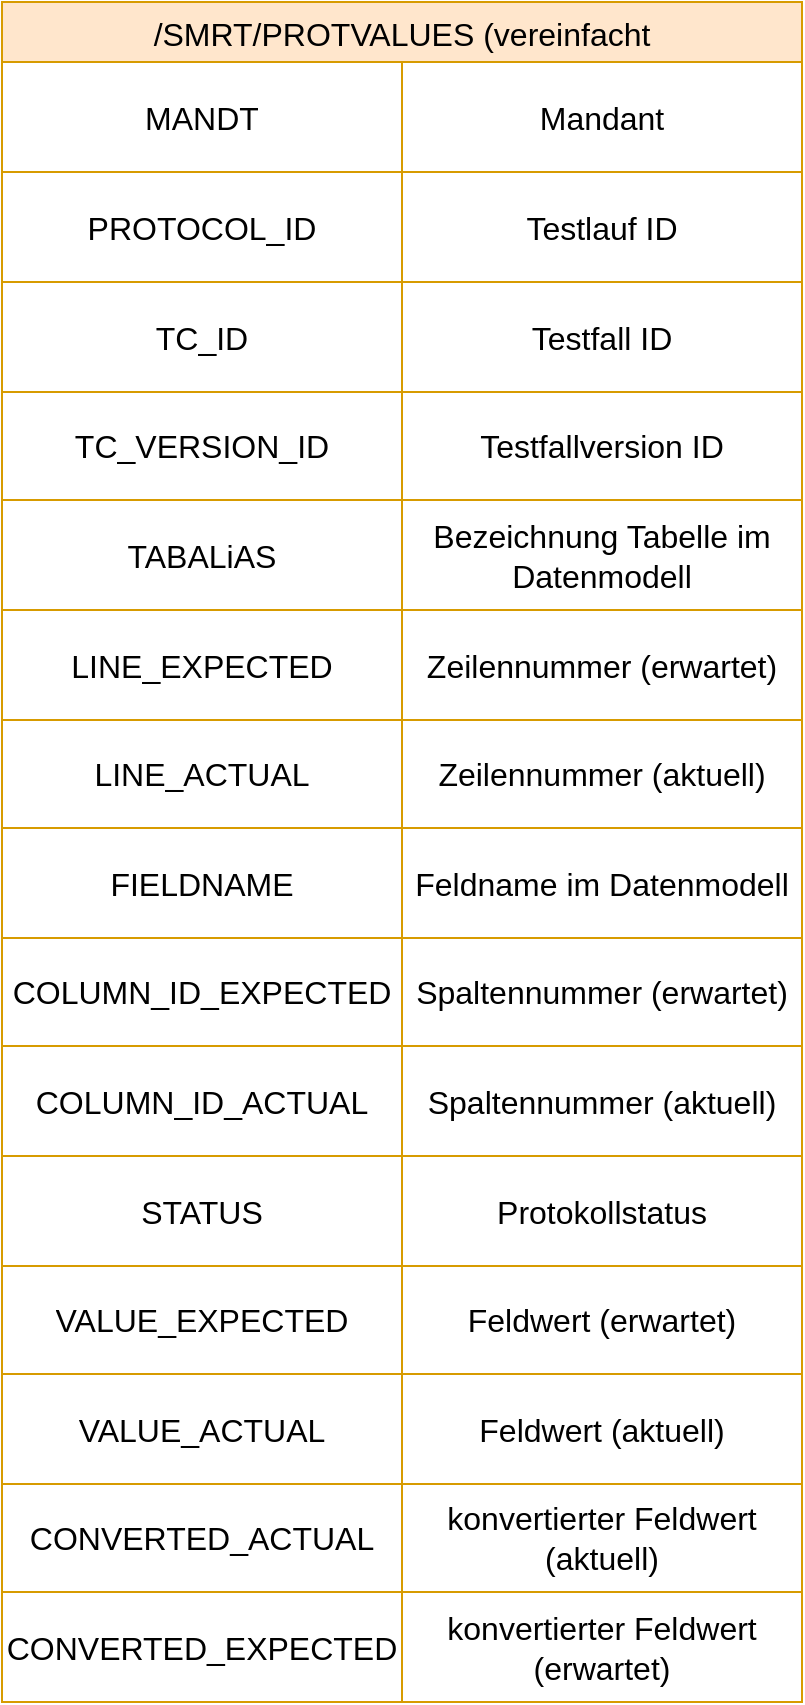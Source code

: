 <mxfile version="28.2.8">
  <diagram name="Seite-1" id="xtS-RTxyF89VJCSjxANe">
    <mxGraphModel dx="1787" dy="951" grid="1" gridSize="10" guides="1" tooltips="1" connect="1" arrows="1" fold="1" page="1" pageScale="1" pageWidth="827" pageHeight="1169" math="0" shadow="0">
      <root>
        <mxCell id="0" />
        <mxCell id="1" parent="0" />
        <mxCell id="TMRvNmBy3gaYvKD6rry--1" value="/SMRT/PROTVALUES (vereinfacht" style="shape=table;startSize=30;container=1;collapsible=0;childLayout=tableLayout;strokeColor=#d79b00;fontSize=16;fillColor=#ffe6cc;" vertex="1" parent="1">
          <mxGeometry x="90" y="80" width="400" height="850" as="geometry" />
        </mxCell>
        <mxCell id="TMRvNmBy3gaYvKD6rry--2" value="" style="shape=tableRow;horizontal=0;startSize=0;swimlaneHead=0;swimlaneBody=0;strokeColor=inherit;top=0;left=0;bottom=0;right=0;collapsible=0;dropTarget=0;fillColor=none;points=[[0,0.5],[1,0.5]];portConstraint=eastwest;fontSize=16;" vertex="1" parent="TMRvNmBy3gaYvKD6rry--1">
          <mxGeometry y="30" width="400" height="55" as="geometry" />
        </mxCell>
        <mxCell id="TMRvNmBy3gaYvKD6rry--3" value="MANDT" style="shape=partialRectangle;html=1;whiteSpace=wrap;connectable=0;strokeColor=inherit;overflow=hidden;fillColor=none;top=0;left=0;bottom=0;right=0;pointerEvents=1;fontSize=16;" vertex="1" parent="TMRvNmBy3gaYvKD6rry--2">
          <mxGeometry width="200" height="55" as="geometry">
            <mxRectangle width="200" height="55" as="alternateBounds" />
          </mxGeometry>
        </mxCell>
        <mxCell id="TMRvNmBy3gaYvKD6rry--4" value="Mandant" style="shape=partialRectangle;html=1;whiteSpace=wrap;connectable=0;strokeColor=inherit;overflow=hidden;fillColor=none;top=0;left=0;bottom=0;right=0;pointerEvents=1;fontSize=16;" vertex="1" parent="TMRvNmBy3gaYvKD6rry--2">
          <mxGeometry x="200" width="200" height="55" as="geometry">
            <mxRectangle width="200" height="55" as="alternateBounds" />
          </mxGeometry>
        </mxCell>
        <mxCell id="TMRvNmBy3gaYvKD6rry--6" value="" style="shape=tableRow;horizontal=0;startSize=0;swimlaneHead=0;swimlaneBody=0;strokeColor=inherit;top=0;left=0;bottom=0;right=0;collapsible=0;dropTarget=0;fillColor=none;points=[[0,0.5],[1,0.5]];portConstraint=eastwest;fontSize=16;" vertex="1" parent="TMRvNmBy3gaYvKD6rry--1">
          <mxGeometry y="85" width="400" height="55" as="geometry" />
        </mxCell>
        <mxCell id="TMRvNmBy3gaYvKD6rry--7" value="PROTOCOL_ID" style="shape=partialRectangle;html=1;whiteSpace=wrap;connectable=0;strokeColor=inherit;overflow=hidden;fillColor=none;top=0;left=0;bottom=0;right=0;pointerEvents=1;fontSize=16;" vertex="1" parent="TMRvNmBy3gaYvKD6rry--6">
          <mxGeometry width="200" height="55" as="geometry">
            <mxRectangle width="200" height="55" as="alternateBounds" />
          </mxGeometry>
        </mxCell>
        <mxCell id="TMRvNmBy3gaYvKD6rry--8" value="Testlauf ID" style="shape=partialRectangle;html=1;whiteSpace=wrap;connectable=0;strokeColor=inherit;overflow=hidden;fillColor=none;top=0;left=0;bottom=0;right=0;pointerEvents=1;fontSize=16;" vertex="1" parent="TMRvNmBy3gaYvKD6rry--6">
          <mxGeometry x="200" width="200" height="55" as="geometry">
            <mxRectangle width="200" height="55" as="alternateBounds" />
          </mxGeometry>
        </mxCell>
        <mxCell id="TMRvNmBy3gaYvKD6rry--10" value="" style="shape=tableRow;horizontal=0;startSize=0;swimlaneHead=0;swimlaneBody=0;strokeColor=inherit;top=0;left=0;bottom=0;right=0;collapsible=0;dropTarget=0;fillColor=none;points=[[0,0.5],[1,0.5]];portConstraint=eastwest;fontSize=16;" vertex="1" parent="TMRvNmBy3gaYvKD6rry--1">
          <mxGeometry y="140" width="400" height="55" as="geometry" />
        </mxCell>
        <mxCell id="TMRvNmBy3gaYvKD6rry--11" value="TC_ID" style="shape=partialRectangle;html=1;whiteSpace=wrap;connectable=0;strokeColor=inherit;overflow=hidden;fillColor=none;top=0;left=0;bottom=0;right=0;pointerEvents=1;fontSize=16;" vertex="1" parent="TMRvNmBy3gaYvKD6rry--10">
          <mxGeometry width="200" height="55" as="geometry">
            <mxRectangle width="200" height="55" as="alternateBounds" />
          </mxGeometry>
        </mxCell>
        <mxCell id="TMRvNmBy3gaYvKD6rry--12" value="Testfall ID" style="shape=partialRectangle;html=1;whiteSpace=wrap;connectable=0;strokeColor=inherit;overflow=hidden;fillColor=none;top=0;left=0;bottom=0;right=0;pointerEvents=1;fontSize=16;" vertex="1" parent="TMRvNmBy3gaYvKD6rry--10">
          <mxGeometry x="200" width="200" height="55" as="geometry">
            <mxRectangle width="200" height="55" as="alternateBounds" />
          </mxGeometry>
        </mxCell>
        <mxCell id="TMRvNmBy3gaYvKD6rry--14" style="shape=tableRow;horizontal=0;startSize=0;swimlaneHead=0;swimlaneBody=0;strokeColor=inherit;top=0;left=0;bottom=0;right=0;collapsible=0;dropTarget=0;fillColor=none;points=[[0,0.5],[1,0.5]];portConstraint=eastwest;fontSize=16;" vertex="1" parent="TMRvNmBy3gaYvKD6rry--1">
          <mxGeometry y="195" width="400" height="54" as="geometry" />
        </mxCell>
        <mxCell id="TMRvNmBy3gaYvKD6rry--15" value="TC_VERSION_ID" style="shape=partialRectangle;html=1;whiteSpace=wrap;connectable=0;strokeColor=inherit;overflow=hidden;fillColor=none;top=0;left=0;bottom=0;right=0;pointerEvents=1;fontSize=16;" vertex="1" parent="TMRvNmBy3gaYvKD6rry--14">
          <mxGeometry width="200" height="54" as="geometry">
            <mxRectangle width="200" height="54" as="alternateBounds" />
          </mxGeometry>
        </mxCell>
        <mxCell id="TMRvNmBy3gaYvKD6rry--16" value="Testfallversion ID" style="shape=partialRectangle;html=1;whiteSpace=wrap;connectable=0;strokeColor=inherit;overflow=hidden;fillColor=none;top=0;left=0;bottom=0;right=0;pointerEvents=1;fontSize=16;" vertex="1" parent="TMRvNmBy3gaYvKD6rry--14">
          <mxGeometry x="200" width="200" height="54" as="geometry">
            <mxRectangle width="200" height="54" as="alternateBounds" />
          </mxGeometry>
        </mxCell>
        <mxCell id="TMRvNmBy3gaYvKD6rry--17" style="shape=tableRow;horizontal=0;startSize=0;swimlaneHead=0;swimlaneBody=0;strokeColor=inherit;top=0;left=0;bottom=0;right=0;collapsible=0;dropTarget=0;fillColor=none;points=[[0,0.5],[1,0.5]];portConstraint=eastwest;fontSize=16;" vertex="1" parent="TMRvNmBy3gaYvKD6rry--1">
          <mxGeometry y="249" width="400" height="55" as="geometry" />
        </mxCell>
        <mxCell id="TMRvNmBy3gaYvKD6rry--18" value="TABALiAS" style="shape=partialRectangle;html=1;whiteSpace=wrap;connectable=0;strokeColor=inherit;overflow=hidden;fillColor=none;top=0;left=0;bottom=0;right=0;pointerEvents=1;fontSize=16;" vertex="1" parent="TMRvNmBy3gaYvKD6rry--17">
          <mxGeometry width="200" height="55" as="geometry">
            <mxRectangle width="200" height="55" as="alternateBounds" />
          </mxGeometry>
        </mxCell>
        <mxCell id="TMRvNmBy3gaYvKD6rry--19" value="Bezeichnung Tabelle im Datenmodell" style="shape=partialRectangle;html=1;whiteSpace=wrap;connectable=0;strokeColor=inherit;overflow=hidden;fillColor=none;top=0;left=0;bottom=0;right=0;pointerEvents=1;fontSize=16;" vertex="1" parent="TMRvNmBy3gaYvKD6rry--17">
          <mxGeometry x="200" width="200" height="55" as="geometry">
            <mxRectangle width="200" height="55" as="alternateBounds" />
          </mxGeometry>
        </mxCell>
        <mxCell id="TMRvNmBy3gaYvKD6rry--20" style="shape=tableRow;horizontal=0;startSize=0;swimlaneHead=0;swimlaneBody=0;strokeColor=inherit;top=0;left=0;bottom=0;right=0;collapsible=0;dropTarget=0;fillColor=none;points=[[0,0.5],[1,0.5]];portConstraint=eastwest;fontSize=16;" vertex="1" parent="TMRvNmBy3gaYvKD6rry--1">
          <mxGeometry y="304" width="400" height="55" as="geometry" />
        </mxCell>
        <mxCell id="TMRvNmBy3gaYvKD6rry--21" value="LINE_EXPECTED" style="shape=partialRectangle;html=1;whiteSpace=wrap;connectable=0;strokeColor=inherit;overflow=hidden;fillColor=none;top=0;left=0;bottom=0;right=0;pointerEvents=1;fontSize=16;" vertex="1" parent="TMRvNmBy3gaYvKD6rry--20">
          <mxGeometry width="200" height="55" as="geometry">
            <mxRectangle width="200" height="55" as="alternateBounds" />
          </mxGeometry>
        </mxCell>
        <mxCell id="TMRvNmBy3gaYvKD6rry--22" value="Zeilennummer (erwartet)" style="shape=partialRectangle;html=1;whiteSpace=wrap;connectable=0;strokeColor=inherit;overflow=hidden;fillColor=none;top=0;left=0;bottom=0;right=0;pointerEvents=1;fontSize=16;" vertex="1" parent="TMRvNmBy3gaYvKD6rry--20">
          <mxGeometry x="200" width="200" height="55" as="geometry">
            <mxRectangle width="200" height="55" as="alternateBounds" />
          </mxGeometry>
        </mxCell>
        <mxCell id="TMRvNmBy3gaYvKD6rry--23" style="shape=tableRow;horizontal=0;startSize=0;swimlaneHead=0;swimlaneBody=0;strokeColor=inherit;top=0;left=0;bottom=0;right=0;collapsible=0;dropTarget=0;fillColor=none;points=[[0,0.5],[1,0.5]];portConstraint=eastwest;fontSize=16;" vertex="1" parent="TMRvNmBy3gaYvKD6rry--1">
          <mxGeometry y="359" width="400" height="54" as="geometry" />
        </mxCell>
        <mxCell id="TMRvNmBy3gaYvKD6rry--24" value="LINE_ACTUAL" style="shape=partialRectangle;html=1;whiteSpace=wrap;connectable=0;strokeColor=inherit;overflow=hidden;fillColor=none;top=0;left=0;bottom=0;right=0;pointerEvents=1;fontSize=16;" vertex="1" parent="TMRvNmBy3gaYvKD6rry--23">
          <mxGeometry width="200" height="54" as="geometry">
            <mxRectangle width="200" height="54" as="alternateBounds" />
          </mxGeometry>
        </mxCell>
        <mxCell id="TMRvNmBy3gaYvKD6rry--25" value="Zeilennummer (aktuell)" style="shape=partialRectangle;html=1;whiteSpace=wrap;connectable=0;strokeColor=inherit;overflow=hidden;fillColor=none;top=0;left=0;bottom=0;right=0;pointerEvents=1;fontSize=16;" vertex="1" parent="TMRvNmBy3gaYvKD6rry--23">
          <mxGeometry x="200" width="200" height="54" as="geometry">
            <mxRectangle width="200" height="54" as="alternateBounds" />
          </mxGeometry>
        </mxCell>
        <mxCell id="TMRvNmBy3gaYvKD6rry--26" style="shape=tableRow;horizontal=0;startSize=0;swimlaneHead=0;swimlaneBody=0;strokeColor=inherit;top=0;left=0;bottom=0;right=0;collapsible=0;dropTarget=0;fillColor=none;points=[[0,0.5],[1,0.5]];portConstraint=eastwest;fontSize=16;" vertex="1" parent="TMRvNmBy3gaYvKD6rry--1">
          <mxGeometry y="413" width="400" height="55" as="geometry" />
        </mxCell>
        <mxCell id="TMRvNmBy3gaYvKD6rry--27" value="FIELDNAME" style="shape=partialRectangle;html=1;whiteSpace=wrap;connectable=0;strokeColor=inherit;overflow=hidden;fillColor=none;top=0;left=0;bottom=0;right=0;pointerEvents=1;fontSize=16;" vertex="1" parent="TMRvNmBy3gaYvKD6rry--26">
          <mxGeometry width="200" height="55" as="geometry">
            <mxRectangle width="200" height="55" as="alternateBounds" />
          </mxGeometry>
        </mxCell>
        <mxCell id="TMRvNmBy3gaYvKD6rry--28" value="Feldname im Datenmodell" style="shape=partialRectangle;html=1;whiteSpace=wrap;connectable=0;strokeColor=inherit;overflow=hidden;fillColor=none;top=0;left=0;bottom=0;right=0;pointerEvents=1;fontSize=16;" vertex="1" parent="TMRvNmBy3gaYvKD6rry--26">
          <mxGeometry x="200" width="200" height="55" as="geometry">
            <mxRectangle width="200" height="55" as="alternateBounds" />
          </mxGeometry>
        </mxCell>
        <mxCell id="TMRvNmBy3gaYvKD6rry--29" style="shape=tableRow;horizontal=0;startSize=0;swimlaneHead=0;swimlaneBody=0;strokeColor=inherit;top=0;left=0;bottom=0;right=0;collapsible=0;dropTarget=0;fillColor=none;points=[[0,0.5],[1,0.5]];portConstraint=eastwest;fontSize=16;" vertex="1" parent="TMRvNmBy3gaYvKD6rry--1">
          <mxGeometry y="468" width="400" height="54" as="geometry" />
        </mxCell>
        <mxCell id="TMRvNmBy3gaYvKD6rry--30" value="COLUMN_ID_EXPECTED" style="shape=partialRectangle;html=1;whiteSpace=wrap;connectable=0;strokeColor=inherit;overflow=hidden;fillColor=none;top=0;left=0;bottom=0;right=0;pointerEvents=1;fontSize=16;" vertex="1" parent="TMRvNmBy3gaYvKD6rry--29">
          <mxGeometry width="200" height="54" as="geometry">
            <mxRectangle width="200" height="54" as="alternateBounds" />
          </mxGeometry>
        </mxCell>
        <mxCell id="TMRvNmBy3gaYvKD6rry--31" value="Spaltennummer (erwartet)" style="shape=partialRectangle;html=1;whiteSpace=wrap;connectable=0;strokeColor=inherit;overflow=hidden;fillColor=none;top=0;left=0;bottom=0;right=0;pointerEvents=1;fontSize=16;" vertex="1" parent="TMRvNmBy3gaYvKD6rry--29">
          <mxGeometry x="200" width="200" height="54" as="geometry">
            <mxRectangle width="200" height="54" as="alternateBounds" />
          </mxGeometry>
        </mxCell>
        <mxCell id="TMRvNmBy3gaYvKD6rry--32" style="shape=tableRow;horizontal=0;startSize=0;swimlaneHead=0;swimlaneBody=0;strokeColor=inherit;top=0;left=0;bottom=0;right=0;collapsible=0;dropTarget=0;fillColor=none;points=[[0,0.5],[1,0.5]];portConstraint=eastwest;fontSize=16;" vertex="1" parent="TMRvNmBy3gaYvKD6rry--1">
          <mxGeometry y="522" width="400" height="55" as="geometry" />
        </mxCell>
        <mxCell id="TMRvNmBy3gaYvKD6rry--33" value="COLUMN_ID_ACTUAL" style="shape=partialRectangle;html=1;whiteSpace=wrap;connectable=0;strokeColor=inherit;overflow=hidden;fillColor=none;top=0;left=0;bottom=0;right=0;pointerEvents=1;fontSize=16;" vertex="1" parent="TMRvNmBy3gaYvKD6rry--32">
          <mxGeometry width="200" height="55" as="geometry">
            <mxRectangle width="200" height="55" as="alternateBounds" />
          </mxGeometry>
        </mxCell>
        <mxCell id="TMRvNmBy3gaYvKD6rry--34" value="Spaltennummer (aktuell)" style="shape=partialRectangle;html=1;whiteSpace=wrap;connectable=0;strokeColor=inherit;overflow=hidden;fillColor=none;top=0;left=0;bottom=0;right=0;pointerEvents=1;fontSize=16;" vertex="1" parent="TMRvNmBy3gaYvKD6rry--32">
          <mxGeometry x="200" width="200" height="55" as="geometry">
            <mxRectangle width="200" height="55" as="alternateBounds" />
          </mxGeometry>
        </mxCell>
        <mxCell id="TMRvNmBy3gaYvKD6rry--35" style="shape=tableRow;horizontal=0;startSize=0;swimlaneHead=0;swimlaneBody=0;strokeColor=inherit;top=0;left=0;bottom=0;right=0;collapsible=0;dropTarget=0;fillColor=none;points=[[0,0.5],[1,0.5]];portConstraint=eastwest;fontSize=16;" vertex="1" parent="TMRvNmBy3gaYvKD6rry--1">
          <mxGeometry y="577" width="400" height="55" as="geometry" />
        </mxCell>
        <mxCell id="TMRvNmBy3gaYvKD6rry--36" value="STATUS" style="shape=partialRectangle;html=1;whiteSpace=wrap;connectable=0;strokeColor=inherit;overflow=hidden;fillColor=none;top=0;left=0;bottom=0;right=0;pointerEvents=1;fontSize=16;" vertex="1" parent="TMRvNmBy3gaYvKD6rry--35">
          <mxGeometry width="200" height="55" as="geometry">
            <mxRectangle width="200" height="55" as="alternateBounds" />
          </mxGeometry>
        </mxCell>
        <mxCell id="TMRvNmBy3gaYvKD6rry--37" value="Protokollstatus" style="shape=partialRectangle;html=1;whiteSpace=wrap;connectable=0;strokeColor=inherit;overflow=hidden;fillColor=none;top=0;left=0;bottom=0;right=0;pointerEvents=1;fontSize=16;" vertex="1" parent="TMRvNmBy3gaYvKD6rry--35">
          <mxGeometry x="200" width="200" height="55" as="geometry">
            <mxRectangle width="200" height="55" as="alternateBounds" />
          </mxGeometry>
        </mxCell>
        <mxCell id="TMRvNmBy3gaYvKD6rry--38" style="shape=tableRow;horizontal=0;startSize=0;swimlaneHead=0;swimlaneBody=0;strokeColor=inherit;top=0;left=0;bottom=0;right=0;collapsible=0;dropTarget=0;fillColor=none;points=[[0,0.5],[1,0.5]];portConstraint=eastwest;fontSize=16;" vertex="1" parent="TMRvNmBy3gaYvKD6rry--1">
          <mxGeometry y="632" width="400" height="54" as="geometry" />
        </mxCell>
        <mxCell id="TMRvNmBy3gaYvKD6rry--39" value="VALUE_EXPECTED" style="shape=partialRectangle;html=1;whiteSpace=wrap;connectable=0;strokeColor=inherit;overflow=hidden;fillColor=none;top=0;left=0;bottom=0;right=0;pointerEvents=1;fontSize=16;" vertex="1" parent="TMRvNmBy3gaYvKD6rry--38">
          <mxGeometry width="200" height="54" as="geometry">
            <mxRectangle width="200" height="54" as="alternateBounds" />
          </mxGeometry>
        </mxCell>
        <mxCell id="TMRvNmBy3gaYvKD6rry--40" value="Feldwert (erwartet)" style="shape=partialRectangle;html=1;whiteSpace=wrap;connectable=0;strokeColor=inherit;overflow=hidden;fillColor=none;top=0;left=0;bottom=0;right=0;pointerEvents=1;fontSize=16;" vertex="1" parent="TMRvNmBy3gaYvKD6rry--38">
          <mxGeometry x="200" width="200" height="54" as="geometry">
            <mxRectangle width="200" height="54" as="alternateBounds" />
          </mxGeometry>
        </mxCell>
        <mxCell id="TMRvNmBy3gaYvKD6rry--41" style="shape=tableRow;horizontal=0;startSize=0;swimlaneHead=0;swimlaneBody=0;strokeColor=inherit;top=0;left=0;bottom=0;right=0;collapsible=0;dropTarget=0;fillColor=none;points=[[0,0.5],[1,0.5]];portConstraint=eastwest;fontSize=16;" vertex="1" parent="TMRvNmBy3gaYvKD6rry--1">
          <mxGeometry y="686" width="400" height="55" as="geometry" />
        </mxCell>
        <mxCell id="TMRvNmBy3gaYvKD6rry--42" value="VALUE_ACTUAL" style="shape=partialRectangle;html=1;whiteSpace=wrap;connectable=0;strokeColor=inherit;overflow=hidden;fillColor=none;top=0;left=0;bottom=0;right=0;pointerEvents=1;fontSize=16;" vertex="1" parent="TMRvNmBy3gaYvKD6rry--41">
          <mxGeometry width="200" height="55" as="geometry">
            <mxRectangle width="200" height="55" as="alternateBounds" />
          </mxGeometry>
        </mxCell>
        <mxCell id="TMRvNmBy3gaYvKD6rry--43" value="Feldwert (aktuell)" style="shape=partialRectangle;html=1;whiteSpace=wrap;connectable=0;strokeColor=inherit;overflow=hidden;fillColor=none;top=0;left=0;bottom=0;right=0;pointerEvents=1;fontSize=16;" vertex="1" parent="TMRvNmBy3gaYvKD6rry--41">
          <mxGeometry x="200" width="200" height="55" as="geometry">
            <mxRectangle width="200" height="55" as="alternateBounds" />
          </mxGeometry>
        </mxCell>
        <mxCell id="TMRvNmBy3gaYvKD6rry--47" style="shape=tableRow;horizontal=0;startSize=0;swimlaneHead=0;swimlaneBody=0;strokeColor=inherit;top=0;left=0;bottom=0;right=0;collapsible=0;dropTarget=0;fillColor=none;points=[[0,0.5],[1,0.5]];portConstraint=eastwest;fontSize=16;" vertex="1" parent="TMRvNmBy3gaYvKD6rry--1">
          <mxGeometry y="741" width="400" height="54" as="geometry" />
        </mxCell>
        <mxCell id="TMRvNmBy3gaYvKD6rry--48" value="CONVERTED_ACTUAL" style="shape=partialRectangle;html=1;whiteSpace=wrap;connectable=0;strokeColor=inherit;overflow=hidden;fillColor=none;top=0;left=0;bottom=0;right=0;pointerEvents=1;fontSize=16;" vertex="1" parent="TMRvNmBy3gaYvKD6rry--47">
          <mxGeometry width="200" height="54" as="geometry">
            <mxRectangle width="200" height="54" as="alternateBounds" />
          </mxGeometry>
        </mxCell>
        <mxCell id="TMRvNmBy3gaYvKD6rry--49" value="konvertierter Feldwert (aktuell)" style="shape=partialRectangle;html=1;whiteSpace=wrap;connectable=0;strokeColor=inherit;overflow=hidden;fillColor=none;top=0;left=0;bottom=0;right=0;pointerEvents=1;fontSize=16;" vertex="1" parent="TMRvNmBy3gaYvKD6rry--47">
          <mxGeometry x="200" width="200" height="54" as="geometry">
            <mxRectangle width="200" height="54" as="alternateBounds" />
          </mxGeometry>
        </mxCell>
        <mxCell id="TMRvNmBy3gaYvKD6rry--50" style="shape=tableRow;horizontal=0;startSize=0;swimlaneHead=0;swimlaneBody=0;strokeColor=inherit;top=0;left=0;bottom=0;right=0;collapsible=0;dropTarget=0;fillColor=none;points=[[0,0.5],[1,0.5]];portConstraint=eastwest;fontSize=16;" vertex="1" parent="TMRvNmBy3gaYvKD6rry--1">
          <mxGeometry y="795" width="400" height="55" as="geometry" />
        </mxCell>
        <mxCell id="TMRvNmBy3gaYvKD6rry--51" value="CONVERTED_EXPECTED" style="shape=partialRectangle;html=1;whiteSpace=wrap;connectable=0;strokeColor=inherit;overflow=hidden;fillColor=none;top=0;left=0;bottom=0;right=0;pointerEvents=1;fontSize=16;" vertex="1" parent="TMRvNmBy3gaYvKD6rry--50">
          <mxGeometry width="200" height="55" as="geometry">
            <mxRectangle width="200" height="55" as="alternateBounds" />
          </mxGeometry>
        </mxCell>
        <mxCell id="TMRvNmBy3gaYvKD6rry--52" value="konvertierter Feldwert (erwartet)" style="shape=partialRectangle;html=1;whiteSpace=wrap;connectable=0;strokeColor=inherit;overflow=hidden;fillColor=none;top=0;left=0;bottom=0;right=0;pointerEvents=1;fontSize=16;" vertex="1" parent="TMRvNmBy3gaYvKD6rry--50">
          <mxGeometry x="200" width="200" height="55" as="geometry">
            <mxRectangle width="200" height="55" as="alternateBounds" />
          </mxGeometry>
        </mxCell>
      </root>
    </mxGraphModel>
  </diagram>
</mxfile>
